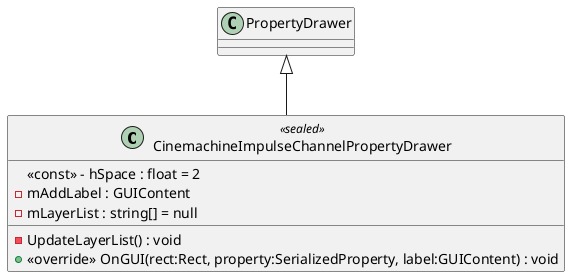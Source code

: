 @startuml
class CinemachineImpulseChannelPropertyDrawer <<sealed>> {
    <<const>> - hSpace : float = 2
    - mAddLabel : GUIContent
    - mLayerList : string[] = null
    - UpdateLayerList() : void
    + <<override>> OnGUI(rect:Rect, property:SerializedProperty, label:GUIContent) : void
}
PropertyDrawer <|-- CinemachineImpulseChannelPropertyDrawer
@enduml
